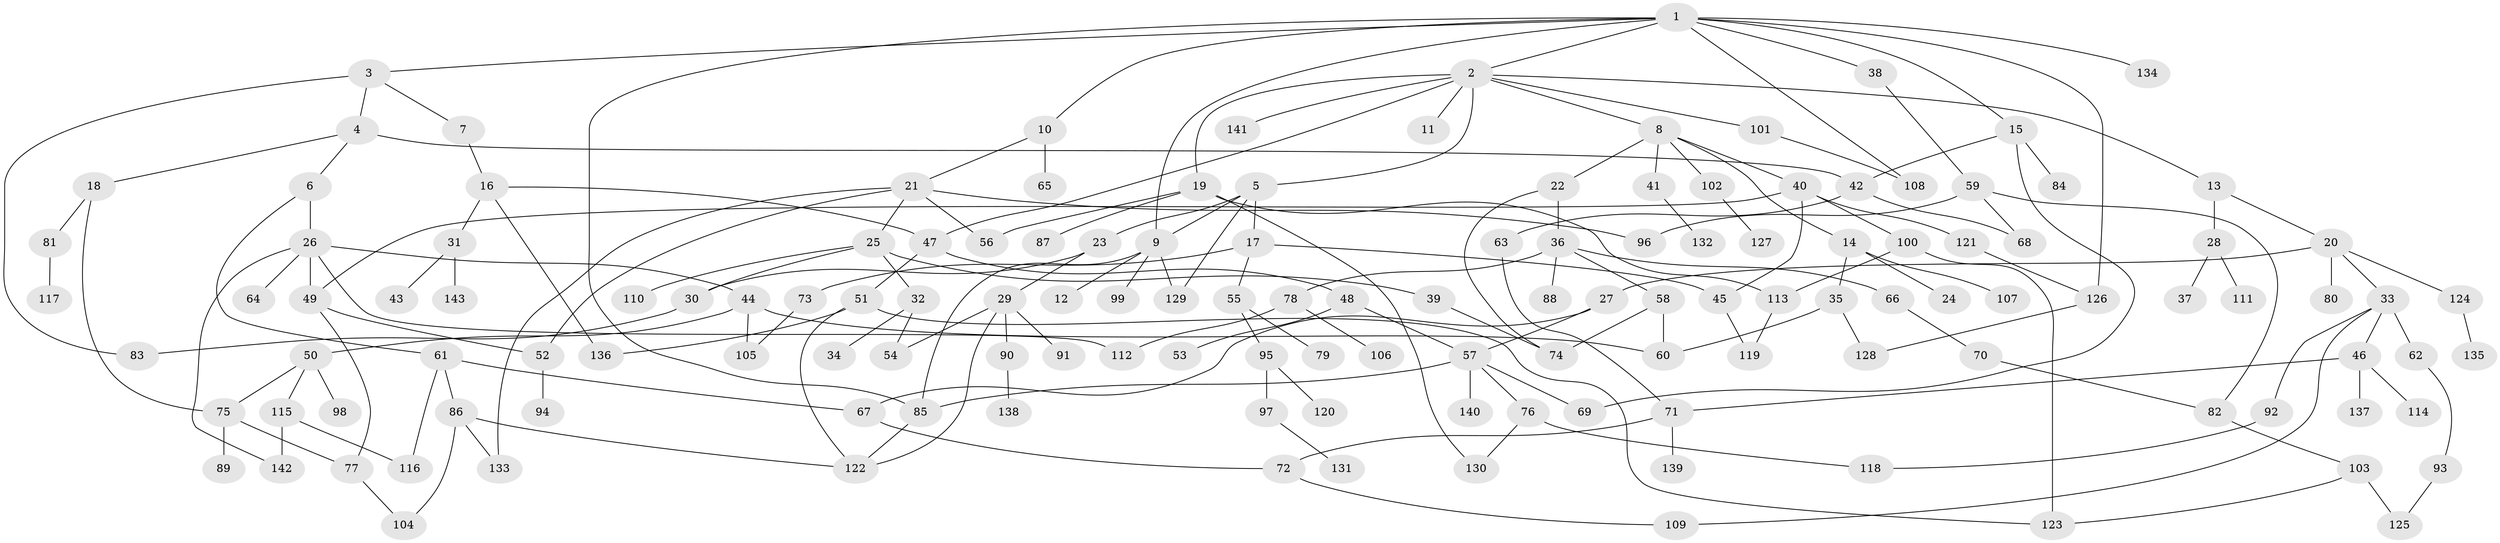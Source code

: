 // Generated by graph-tools (version 1.1) at 2025/10/02/27/25 16:10:55]
// undirected, 143 vertices, 190 edges
graph export_dot {
graph [start="1"]
  node [color=gray90,style=filled];
  1;
  2;
  3;
  4;
  5;
  6;
  7;
  8;
  9;
  10;
  11;
  12;
  13;
  14;
  15;
  16;
  17;
  18;
  19;
  20;
  21;
  22;
  23;
  24;
  25;
  26;
  27;
  28;
  29;
  30;
  31;
  32;
  33;
  34;
  35;
  36;
  37;
  38;
  39;
  40;
  41;
  42;
  43;
  44;
  45;
  46;
  47;
  48;
  49;
  50;
  51;
  52;
  53;
  54;
  55;
  56;
  57;
  58;
  59;
  60;
  61;
  62;
  63;
  64;
  65;
  66;
  67;
  68;
  69;
  70;
  71;
  72;
  73;
  74;
  75;
  76;
  77;
  78;
  79;
  80;
  81;
  82;
  83;
  84;
  85;
  86;
  87;
  88;
  89;
  90;
  91;
  92;
  93;
  94;
  95;
  96;
  97;
  98;
  99;
  100;
  101;
  102;
  103;
  104;
  105;
  106;
  107;
  108;
  109;
  110;
  111;
  112;
  113;
  114;
  115;
  116;
  117;
  118;
  119;
  120;
  121;
  122;
  123;
  124;
  125;
  126;
  127;
  128;
  129;
  130;
  131;
  132;
  133;
  134;
  135;
  136;
  137;
  138;
  139;
  140;
  141;
  142;
  143;
  1 -- 2;
  1 -- 3;
  1 -- 10;
  1 -- 15;
  1 -- 38;
  1 -- 108;
  1 -- 126;
  1 -- 134;
  1 -- 85;
  1 -- 9;
  2 -- 5;
  2 -- 8;
  2 -- 11;
  2 -- 13;
  2 -- 19;
  2 -- 101;
  2 -- 141;
  2 -- 47;
  3 -- 4;
  3 -- 7;
  3 -- 83;
  4 -- 6;
  4 -- 18;
  4 -- 42;
  5 -- 9;
  5 -- 17;
  5 -- 23;
  5 -- 129;
  6 -- 26;
  6 -- 61;
  7 -- 16;
  8 -- 14;
  8 -- 22;
  8 -- 40;
  8 -- 41;
  8 -- 102;
  9 -- 12;
  9 -- 99;
  9 -- 129;
  9 -- 85;
  10 -- 21;
  10 -- 65;
  13 -- 20;
  13 -- 28;
  14 -- 24;
  14 -- 35;
  14 -- 107;
  15 -- 42;
  15 -- 69;
  15 -- 84;
  16 -- 31;
  16 -- 47;
  16 -- 136;
  17 -- 45;
  17 -- 55;
  17 -- 73;
  18 -- 81;
  18 -- 75;
  19 -- 56;
  19 -- 87;
  19 -- 130;
  19 -- 113;
  20 -- 27;
  20 -- 33;
  20 -- 80;
  20 -- 124;
  21 -- 25;
  21 -- 133;
  21 -- 52;
  21 -- 96;
  21 -- 56;
  22 -- 36;
  22 -- 74;
  23 -- 29;
  23 -- 30;
  25 -- 30;
  25 -- 32;
  25 -- 39;
  25 -- 110;
  26 -- 44;
  26 -- 49;
  26 -- 64;
  26 -- 112;
  26 -- 142;
  27 -- 57;
  27 -- 67;
  28 -- 37;
  28 -- 111;
  29 -- 54;
  29 -- 90;
  29 -- 91;
  29 -- 122;
  30 -- 83;
  31 -- 43;
  31 -- 143;
  32 -- 34;
  32 -- 54;
  33 -- 46;
  33 -- 62;
  33 -- 92;
  33 -- 109;
  35 -- 128;
  35 -- 60;
  36 -- 58;
  36 -- 66;
  36 -- 78;
  36 -- 88;
  38 -- 59;
  39 -- 74;
  40 -- 100;
  40 -- 121;
  40 -- 49;
  40 -- 45;
  41 -- 132;
  42 -- 63;
  42 -- 68;
  44 -- 50;
  44 -- 60;
  44 -- 105;
  45 -- 119;
  46 -- 114;
  46 -- 137;
  46 -- 71;
  47 -- 48;
  47 -- 51;
  48 -- 53;
  48 -- 57;
  49 -- 52;
  49 -- 77;
  50 -- 75;
  50 -- 98;
  50 -- 115;
  51 -- 136;
  51 -- 122;
  51 -- 123;
  52 -- 94;
  55 -- 79;
  55 -- 95;
  57 -- 76;
  57 -- 85;
  57 -- 140;
  57 -- 69;
  58 -- 60;
  58 -- 74;
  59 -- 68;
  59 -- 82;
  59 -- 96;
  61 -- 67;
  61 -- 86;
  61 -- 116;
  62 -- 93;
  63 -- 71;
  66 -- 70;
  67 -- 72;
  70 -- 82;
  71 -- 139;
  71 -- 72;
  72 -- 109;
  73 -- 105;
  75 -- 89;
  75 -- 77;
  76 -- 118;
  76 -- 130;
  77 -- 104;
  78 -- 106;
  78 -- 112;
  81 -- 117;
  82 -- 103;
  85 -- 122;
  86 -- 104;
  86 -- 122;
  86 -- 133;
  90 -- 138;
  92 -- 118;
  93 -- 125;
  95 -- 97;
  95 -- 120;
  97 -- 131;
  100 -- 113;
  100 -- 123;
  101 -- 108;
  102 -- 127;
  103 -- 125;
  103 -- 123;
  113 -- 119;
  115 -- 142;
  115 -- 116;
  121 -- 126;
  124 -- 135;
  126 -- 128;
}
